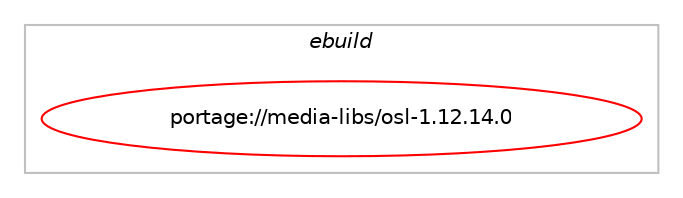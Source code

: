 digraph prolog {

# *************
# Graph options
# *************

newrank=true;
concentrate=true;
compound=true;
graph [rankdir=LR,fontname=Helvetica,fontsize=10,ranksep=1.5];#, ranksep=2.5, nodesep=0.2];
edge  [arrowhead=vee];
node  [fontname=Helvetica,fontsize=10];

# **********
# The ebuild
# **********

subgraph cluster_leftcol {
color=gray;
label=<<i>ebuild</i>>;
id [label="portage://media-libs/osl-1.12.14.0", color=red, width=4, href="../media-libs/osl-1.12.14.0.svg"];
}

# ****************
# The dependencies
# ****************

subgraph cluster_midcol {
color=gray;
label=<<i>dependencies</i>>;
subgraph cluster_compile {
fillcolor="#eeeeee";
style=filled;
label=<<i>compile</i>>;
# *** BEGIN UNKNOWN DEPENDENCY TYPE (TODO) ***
# id -> equal(use_conditional_group(positive,gui,portage://media-libs/osl-1.12.14.0,[use_conditional_group(negative,qt6,portage://media-libs/osl-1.12.14.0,[package_dependency(portage://media-libs/osl-1.12.14.0,install,no,dev-qt,qtcore,none,[,,],[slot(5)],[]),package_dependency(portage://media-libs/osl-1.12.14.0,install,no,dev-qt,qtgui,none,[,,],[slot(5)],[]),package_dependency(portage://media-libs/osl-1.12.14.0,install,no,dev-qt,qtwidgets,none,[,,],[slot(5)],[])]),use_conditional_group(positive,qt6,portage://media-libs/osl-1.12.14.0,[package_dependency(portage://media-libs/osl-1.12.14.0,install,no,dev-qt,qtbase,none,[,,],[slot(6)],[use(enable(gui),none),use(enable(widgets),none)])])]))
# *** END UNKNOWN DEPENDENCY TYPE (TODO) ***

# *** BEGIN UNKNOWN DEPENDENCY TYPE (TODO) ***
# id -> equal(use_conditional_group(positive,partio,portage://media-libs/osl-1.12.14.0,[package_dependency(portage://media-libs/osl-1.12.14.0,install,no,media-libs,partio,none,[,,],[],[])]))
# *** END UNKNOWN DEPENDENCY TYPE (TODO) ***

# *** BEGIN UNKNOWN DEPENDENCY TYPE (TODO) ***
# id -> equal(use_conditional_group(positive,python,portage://media-libs/osl-1.12.14.0,[use_conditional_group(positive,python_single_target_python3_10,portage://media-libs/osl-1.12.14.0,[package_dependency(portage://media-libs/osl-1.12.14.0,install,no,dev-lang,python,none,[,,],[slot(3.10)],[])]),use_conditional_group(positive,python_single_target_python3_11,portage://media-libs/osl-1.12.14.0,[package_dependency(portage://media-libs/osl-1.12.14.0,install,no,dev-lang,python,none,[,,],[slot(3.11)],[])]),use_conditional_group(positive,python_single_target_python3_12,portage://media-libs/osl-1.12.14.0,[package_dependency(portage://media-libs/osl-1.12.14.0,install,no,dev-lang,python,none,[,,],[slot(3.12)],[])]),use_conditional_group(positive,python_single_target_python3_10,portage://media-libs/osl-1.12.14.0,[package_dependency(portage://media-libs/osl-1.12.14.0,install,no,dev-python,pybind11,none,[,,],[],[use(enable(python_targets_python3_10),negative)])]),use_conditional_group(positive,python_single_target_python3_11,portage://media-libs/osl-1.12.14.0,[package_dependency(portage://media-libs/osl-1.12.14.0,install,no,dev-python,pybind11,none,[,,],[],[use(enable(python_targets_python3_11),negative)])]),use_conditional_group(positive,python_single_target_python3_12,portage://media-libs/osl-1.12.14.0,[package_dependency(portage://media-libs/osl-1.12.14.0,install,no,dev-python,pybind11,none,[,,],[],[use(enable(python_targets_python3_12),negative)])])]))
# *** END UNKNOWN DEPENDENCY TYPE (TODO) ***

# *** BEGIN UNKNOWN DEPENDENCY TYPE (TODO) ***
# id -> equal(package_dependency(portage://media-libs/osl-1.12.14.0,install,no,dev-libs,boost,none,[,,],any_same_slot,[]))
# *** END UNKNOWN DEPENDENCY TYPE (TODO) ***

# *** BEGIN UNKNOWN DEPENDENCY TYPE (TODO) ***
# id -> equal(package_dependency(portage://media-libs/osl-1.12.14.0,install,no,dev-libs,pugixml,none,[,,],[],[]))
# *** END UNKNOWN DEPENDENCY TYPE (TODO) ***

# *** BEGIN UNKNOWN DEPENDENCY TYPE (TODO) ***
# id -> equal(package_dependency(portage://media-libs/osl-1.12.14.0,install,no,media-libs,openexr,greaterequal,[3,,,3],[slot(0),equal],[]))
# *** END UNKNOWN DEPENDENCY TYPE (TODO) ***

# *** BEGIN UNKNOWN DEPENDENCY TYPE (TODO) ***
# id -> equal(package_dependency(portage://media-libs/osl-1.12.14.0,install,no,media-libs,openimageio,greaterequal,[2.3.12.0,,,2.3.12.0],any_same_slot,[]))
# *** END UNKNOWN DEPENDENCY TYPE (TODO) ***

# *** BEGIN UNKNOWN DEPENDENCY TYPE (TODO) ***
# id -> equal(package_dependency(portage://media-libs/osl-1.12.14.0,install,no,sys-devel,clang,smaller,[16,,,16],any_same_slot,[]))
# *** END UNKNOWN DEPENDENCY TYPE (TODO) ***

# *** BEGIN UNKNOWN DEPENDENCY TYPE (TODO) ***
# id -> equal(package_dependency(portage://media-libs/osl-1.12.14.0,install,no,sys-libs,zlib,none,[,,],any_same_slot,[]))
# *** END UNKNOWN DEPENDENCY TYPE (TODO) ***

# *** BEGIN UNKNOWN DEPENDENCY TYPE (TODO) ***
# id -> equal(package_dependency(portage://media-libs/osl-1.12.14.0,install,strong,sys-devel,llvm,none,[,,],[slot(0)],[]))
# *** END UNKNOWN DEPENDENCY TYPE (TODO) ***

}
subgraph cluster_compileandrun {
fillcolor="#eeeeee";
style=filled;
label=<<i>compile and run</i>>;
}
subgraph cluster_run {
fillcolor="#eeeeee";
style=filled;
label=<<i>run</i>>;
# *** BEGIN UNKNOWN DEPENDENCY TYPE (TODO) ***
# id -> equal(use_conditional_group(positive,gui,portage://media-libs/osl-1.12.14.0,[use_conditional_group(negative,qt6,portage://media-libs/osl-1.12.14.0,[package_dependency(portage://media-libs/osl-1.12.14.0,run,no,dev-qt,qtcore,none,[,,],[slot(5)],[]),package_dependency(portage://media-libs/osl-1.12.14.0,run,no,dev-qt,qtgui,none,[,,],[slot(5)],[]),package_dependency(portage://media-libs/osl-1.12.14.0,run,no,dev-qt,qtwidgets,none,[,,],[slot(5)],[])]),use_conditional_group(positive,qt6,portage://media-libs/osl-1.12.14.0,[package_dependency(portage://media-libs/osl-1.12.14.0,run,no,dev-qt,qtbase,none,[,,],[slot(6)],[use(enable(gui),none),use(enable(widgets),none)])])]))
# *** END UNKNOWN DEPENDENCY TYPE (TODO) ***

# *** BEGIN UNKNOWN DEPENDENCY TYPE (TODO) ***
# id -> equal(use_conditional_group(positive,partio,portage://media-libs/osl-1.12.14.0,[package_dependency(portage://media-libs/osl-1.12.14.0,run,no,media-libs,partio,none,[,,],[],[])]))
# *** END UNKNOWN DEPENDENCY TYPE (TODO) ***

# *** BEGIN UNKNOWN DEPENDENCY TYPE (TODO) ***
# id -> equal(use_conditional_group(positive,python,portage://media-libs/osl-1.12.14.0,[use_conditional_group(positive,python_single_target_python3_10,portage://media-libs/osl-1.12.14.0,[package_dependency(portage://media-libs/osl-1.12.14.0,run,no,dev-lang,python,none,[,,],[slot(3.10)],[])]),use_conditional_group(positive,python_single_target_python3_11,portage://media-libs/osl-1.12.14.0,[package_dependency(portage://media-libs/osl-1.12.14.0,run,no,dev-lang,python,none,[,,],[slot(3.11)],[])]),use_conditional_group(positive,python_single_target_python3_12,portage://media-libs/osl-1.12.14.0,[package_dependency(portage://media-libs/osl-1.12.14.0,run,no,dev-lang,python,none,[,,],[slot(3.12)],[])]),use_conditional_group(positive,python_single_target_python3_10,portage://media-libs/osl-1.12.14.0,[package_dependency(portage://media-libs/osl-1.12.14.0,run,no,dev-python,pybind11,none,[,,],[],[use(enable(python_targets_python3_10),negative)])]),use_conditional_group(positive,python_single_target_python3_11,portage://media-libs/osl-1.12.14.0,[package_dependency(portage://media-libs/osl-1.12.14.0,run,no,dev-python,pybind11,none,[,,],[],[use(enable(python_targets_python3_11),negative)])]),use_conditional_group(positive,python_single_target_python3_12,portage://media-libs/osl-1.12.14.0,[package_dependency(portage://media-libs/osl-1.12.14.0,run,no,dev-python,pybind11,none,[,,],[],[use(enable(python_targets_python3_12),negative)])])]))
# *** END UNKNOWN DEPENDENCY TYPE (TODO) ***

# *** BEGIN UNKNOWN DEPENDENCY TYPE (TODO) ***
# id -> equal(package_dependency(portage://media-libs/osl-1.12.14.0,run,no,dev-libs,boost,none,[,,],any_same_slot,[]))
# *** END UNKNOWN DEPENDENCY TYPE (TODO) ***

# *** BEGIN UNKNOWN DEPENDENCY TYPE (TODO) ***
# id -> equal(package_dependency(portage://media-libs/osl-1.12.14.0,run,no,dev-libs,pugixml,none,[,,],[],[]))
# *** END UNKNOWN DEPENDENCY TYPE (TODO) ***

# *** BEGIN UNKNOWN DEPENDENCY TYPE (TODO) ***
# id -> equal(package_dependency(portage://media-libs/osl-1.12.14.0,run,no,media-libs,openexr,greaterequal,[3,,,3],[slot(0),equal],[]))
# *** END UNKNOWN DEPENDENCY TYPE (TODO) ***

# *** BEGIN UNKNOWN DEPENDENCY TYPE (TODO) ***
# id -> equal(package_dependency(portage://media-libs/osl-1.12.14.0,run,no,media-libs,openimageio,greaterequal,[2.3.12.0,,,2.3.12.0],any_same_slot,[]))
# *** END UNKNOWN DEPENDENCY TYPE (TODO) ***

# *** BEGIN UNKNOWN DEPENDENCY TYPE (TODO) ***
# id -> equal(package_dependency(portage://media-libs/osl-1.12.14.0,run,no,sys-devel,clang,smaller,[16,,,16],any_same_slot,[]))
# *** END UNKNOWN DEPENDENCY TYPE (TODO) ***

# *** BEGIN UNKNOWN DEPENDENCY TYPE (TODO) ***
# id -> equal(package_dependency(portage://media-libs/osl-1.12.14.0,run,no,sys-libs,zlib,none,[,,],any_same_slot,[]))
# *** END UNKNOWN DEPENDENCY TYPE (TODO) ***

}
}

# **************
# The candidates
# **************

subgraph cluster_choices {
rank=same;
color=gray;
label=<<i>candidates</i>>;

}

}
